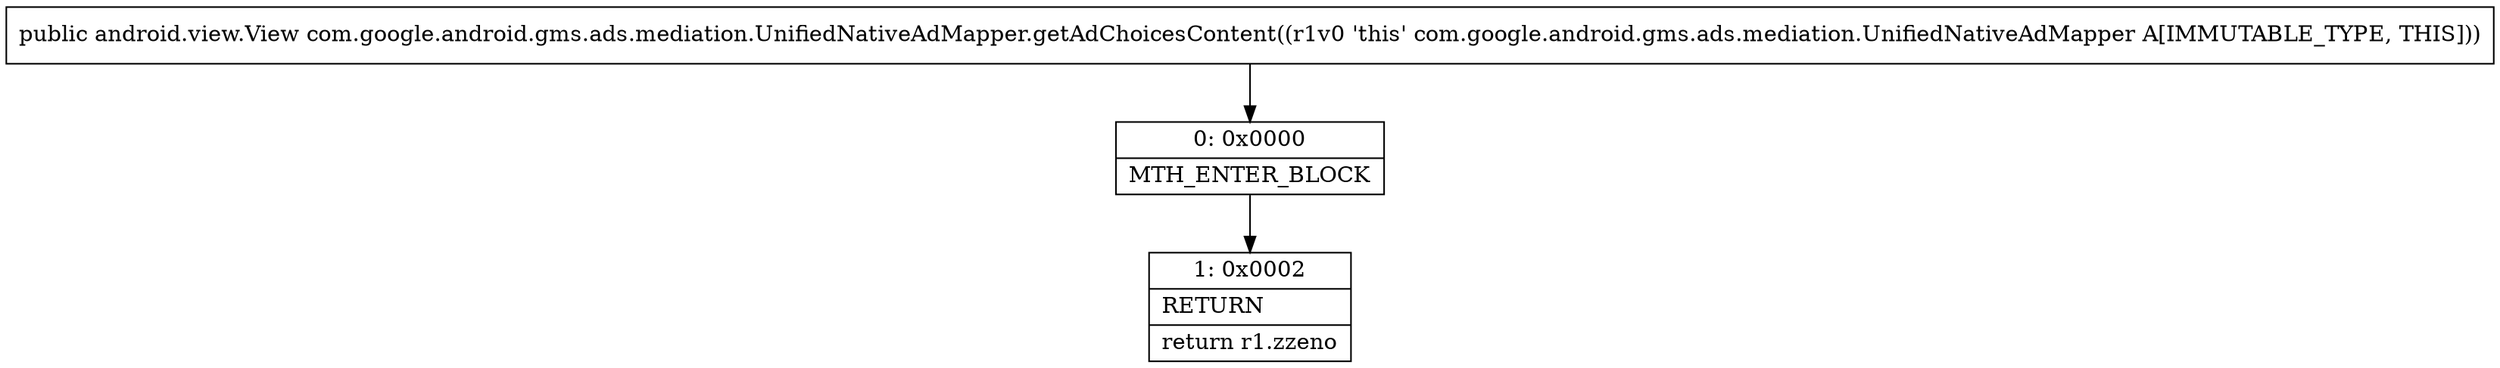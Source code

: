 digraph "CFG forcom.google.android.gms.ads.mediation.UnifiedNativeAdMapper.getAdChoicesContent()Landroid\/view\/View;" {
Node_0 [shape=record,label="{0\:\ 0x0000|MTH_ENTER_BLOCK\l}"];
Node_1 [shape=record,label="{1\:\ 0x0002|RETURN\l|return r1.zzeno\l}"];
MethodNode[shape=record,label="{public android.view.View com.google.android.gms.ads.mediation.UnifiedNativeAdMapper.getAdChoicesContent((r1v0 'this' com.google.android.gms.ads.mediation.UnifiedNativeAdMapper A[IMMUTABLE_TYPE, THIS])) }"];
MethodNode -> Node_0;
Node_0 -> Node_1;
}

